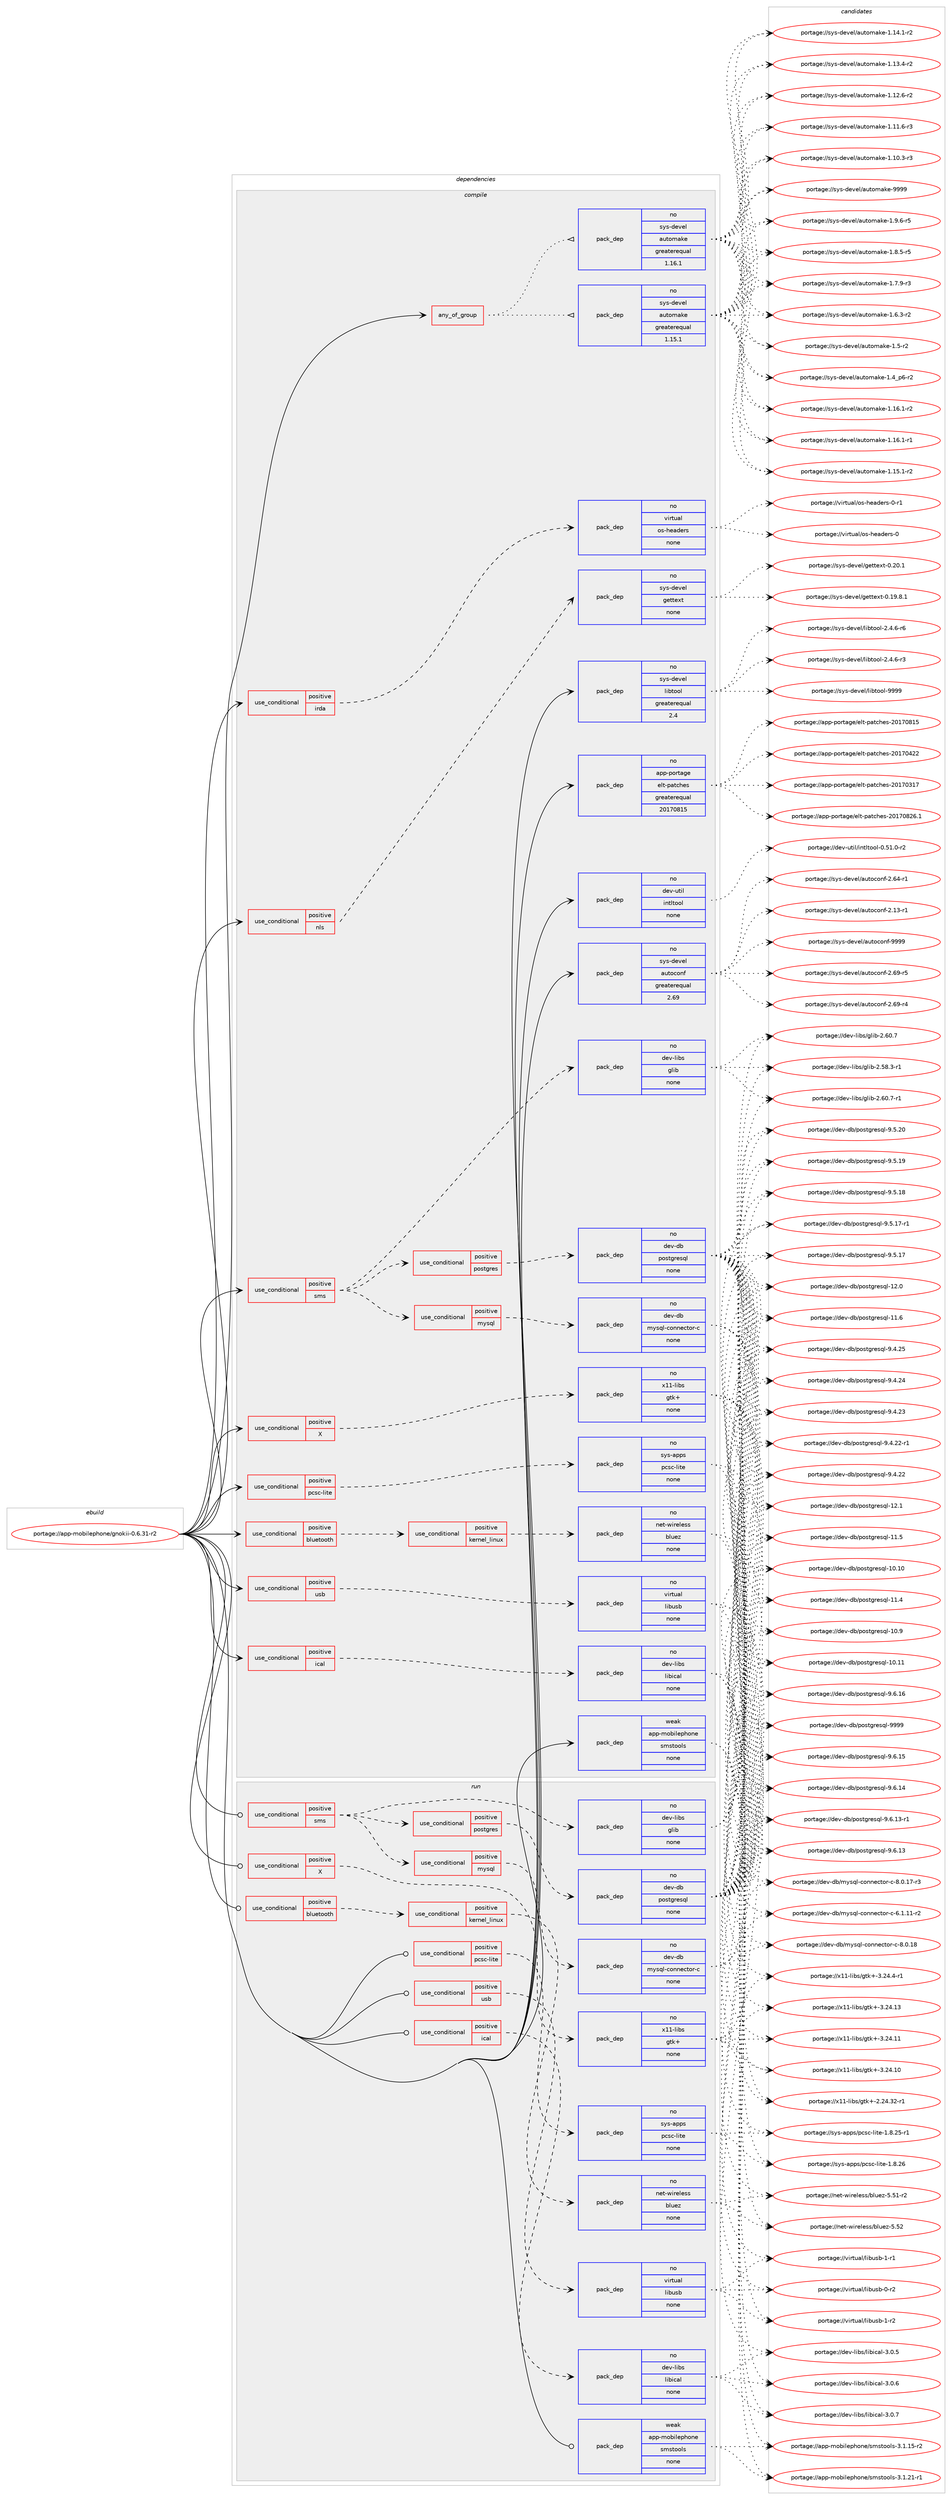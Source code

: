 digraph prolog {

# *************
# Graph options
# *************

newrank=true;
concentrate=true;
compound=true;
graph [rankdir=LR,fontname=Helvetica,fontsize=10,ranksep=1.5];#, ranksep=2.5, nodesep=0.2];
edge  [arrowhead=vee];
node  [fontname=Helvetica,fontsize=10];

# **********
# The ebuild
# **********

subgraph cluster_leftcol {
color=gray;
label=<<i>ebuild</i>>;
id [label="portage://app-mobilephone/gnokii-0.6.31-r2", color=red, width=4, href="../app-mobilephone/gnokii-0.6.31-r2.svg"];
}

# ****************
# The dependencies
# ****************

subgraph cluster_midcol {
color=gray;
label=<<i>dependencies</i>>;
subgraph cluster_compile {
fillcolor="#eeeeee";
style=filled;
label=<<i>compile</i>>;
subgraph any7863 {
dependency608437 [label=<<TABLE BORDER="0" CELLBORDER="1" CELLSPACING="0" CELLPADDING="4"><TR><TD CELLPADDING="10">any_of_group</TD></TR></TABLE>>, shape=none, color=red];subgraph pack457838 {
dependency608438 [label=<<TABLE BORDER="0" CELLBORDER="1" CELLSPACING="0" CELLPADDING="4" WIDTH="220"><TR><TD ROWSPAN="6" CELLPADDING="30">pack_dep</TD></TR><TR><TD WIDTH="110">no</TD></TR><TR><TD>sys-devel</TD></TR><TR><TD>automake</TD></TR><TR><TD>greaterequal</TD></TR><TR><TD>1.16.1</TD></TR></TABLE>>, shape=none, color=blue];
}
dependency608437:e -> dependency608438:w [weight=20,style="dotted",arrowhead="oinv"];
subgraph pack457839 {
dependency608439 [label=<<TABLE BORDER="0" CELLBORDER="1" CELLSPACING="0" CELLPADDING="4" WIDTH="220"><TR><TD ROWSPAN="6" CELLPADDING="30">pack_dep</TD></TR><TR><TD WIDTH="110">no</TD></TR><TR><TD>sys-devel</TD></TR><TR><TD>automake</TD></TR><TR><TD>greaterequal</TD></TR><TR><TD>1.15.1</TD></TR></TABLE>>, shape=none, color=blue];
}
dependency608437:e -> dependency608439:w [weight=20,style="dotted",arrowhead="oinv"];
}
id:e -> dependency608437:w [weight=20,style="solid",arrowhead="vee"];
subgraph cond142460 {
dependency608440 [label=<<TABLE BORDER="0" CELLBORDER="1" CELLSPACING="0" CELLPADDING="4"><TR><TD ROWSPAN="3" CELLPADDING="10">use_conditional</TD></TR><TR><TD>positive</TD></TR><TR><TD>X</TD></TR></TABLE>>, shape=none, color=red];
subgraph pack457840 {
dependency608441 [label=<<TABLE BORDER="0" CELLBORDER="1" CELLSPACING="0" CELLPADDING="4" WIDTH="220"><TR><TD ROWSPAN="6" CELLPADDING="30">pack_dep</TD></TR><TR><TD WIDTH="110">no</TD></TR><TR><TD>x11-libs</TD></TR><TR><TD>gtk+</TD></TR><TR><TD>none</TD></TR><TR><TD></TD></TR></TABLE>>, shape=none, color=blue];
}
dependency608440:e -> dependency608441:w [weight=20,style="dashed",arrowhead="vee"];
}
id:e -> dependency608440:w [weight=20,style="solid",arrowhead="vee"];
subgraph cond142461 {
dependency608442 [label=<<TABLE BORDER="0" CELLBORDER="1" CELLSPACING="0" CELLPADDING="4"><TR><TD ROWSPAN="3" CELLPADDING="10">use_conditional</TD></TR><TR><TD>positive</TD></TR><TR><TD>bluetooth</TD></TR></TABLE>>, shape=none, color=red];
subgraph cond142462 {
dependency608443 [label=<<TABLE BORDER="0" CELLBORDER="1" CELLSPACING="0" CELLPADDING="4"><TR><TD ROWSPAN="3" CELLPADDING="10">use_conditional</TD></TR><TR><TD>positive</TD></TR><TR><TD>kernel_linux</TD></TR></TABLE>>, shape=none, color=red];
subgraph pack457841 {
dependency608444 [label=<<TABLE BORDER="0" CELLBORDER="1" CELLSPACING="0" CELLPADDING="4" WIDTH="220"><TR><TD ROWSPAN="6" CELLPADDING="30">pack_dep</TD></TR><TR><TD WIDTH="110">no</TD></TR><TR><TD>net-wireless</TD></TR><TR><TD>bluez</TD></TR><TR><TD>none</TD></TR><TR><TD></TD></TR></TABLE>>, shape=none, color=blue];
}
dependency608443:e -> dependency608444:w [weight=20,style="dashed",arrowhead="vee"];
}
dependency608442:e -> dependency608443:w [weight=20,style="dashed",arrowhead="vee"];
}
id:e -> dependency608442:w [weight=20,style="solid",arrowhead="vee"];
subgraph cond142463 {
dependency608445 [label=<<TABLE BORDER="0" CELLBORDER="1" CELLSPACING="0" CELLPADDING="4"><TR><TD ROWSPAN="3" CELLPADDING="10">use_conditional</TD></TR><TR><TD>positive</TD></TR><TR><TD>ical</TD></TR></TABLE>>, shape=none, color=red];
subgraph pack457842 {
dependency608446 [label=<<TABLE BORDER="0" CELLBORDER="1" CELLSPACING="0" CELLPADDING="4" WIDTH="220"><TR><TD ROWSPAN="6" CELLPADDING="30">pack_dep</TD></TR><TR><TD WIDTH="110">no</TD></TR><TR><TD>dev-libs</TD></TR><TR><TD>libical</TD></TR><TR><TD>none</TD></TR><TR><TD></TD></TR></TABLE>>, shape=none, color=blue];
}
dependency608445:e -> dependency608446:w [weight=20,style="dashed",arrowhead="vee"];
}
id:e -> dependency608445:w [weight=20,style="solid",arrowhead="vee"];
subgraph cond142464 {
dependency608447 [label=<<TABLE BORDER="0" CELLBORDER="1" CELLSPACING="0" CELLPADDING="4"><TR><TD ROWSPAN="3" CELLPADDING="10">use_conditional</TD></TR><TR><TD>positive</TD></TR><TR><TD>irda</TD></TR></TABLE>>, shape=none, color=red];
subgraph pack457843 {
dependency608448 [label=<<TABLE BORDER="0" CELLBORDER="1" CELLSPACING="0" CELLPADDING="4" WIDTH="220"><TR><TD ROWSPAN="6" CELLPADDING="30">pack_dep</TD></TR><TR><TD WIDTH="110">no</TD></TR><TR><TD>virtual</TD></TR><TR><TD>os-headers</TD></TR><TR><TD>none</TD></TR><TR><TD></TD></TR></TABLE>>, shape=none, color=blue];
}
dependency608447:e -> dependency608448:w [weight=20,style="dashed",arrowhead="vee"];
}
id:e -> dependency608447:w [weight=20,style="solid",arrowhead="vee"];
subgraph cond142465 {
dependency608449 [label=<<TABLE BORDER="0" CELLBORDER="1" CELLSPACING="0" CELLPADDING="4"><TR><TD ROWSPAN="3" CELLPADDING="10">use_conditional</TD></TR><TR><TD>positive</TD></TR><TR><TD>nls</TD></TR></TABLE>>, shape=none, color=red];
subgraph pack457844 {
dependency608450 [label=<<TABLE BORDER="0" CELLBORDER="1" CELLSPACING="0" CELLPADDING="4" WIDTH="220"><TR><TD ROWSPAN="6" CELLPADDING="30">pack_dep</TD></TR><TR><TD WIDTH="110">no</TD></TR><TR><TD>sys-devel</TD></TR><TR><TD>gettext</TD></TR><TR><TD>none</TD></TR><TR><TD></TD></TR></TABLE>>, shape=none, color=blue];
}
dependency608449:e -> dependency608450:w [weight=20,style="dashed",arrowhead="vee"];
}
id:e -> dependency608449:w [weight=20,style="solid",arrowhead="vee"];
subgraph cond142466 {
dependency608451 [label=<<TABLE BORDER="0" CELLBORDER="1" CELLSPACING="0" CELLPADDING="4"><TR><TD ROWSPAN="3" CELLPADDING="10">use_conditional</TD></TR><TR><TD>positive</TD></TR><TR><TD>pcsc-lite</TD></TR></TABLE>>, shape=none, color=red];
subgraph pack457845 {
dependency608452 [label=<<TABLE BORDER="0" CELLBORDER="1" CELLSPACING="0" CELLPADDING="4" WIDTH="220"><TR><TD ROWSPAN="6" CELLPADDING="30">pack_dep</TD></TR><TR><TD WIDTH="110">no</TD></TR><TR><TD>sys-apps</TD></TR><TR><TD>pcsc-lite</TD></TR><TR><TD>none</TD></TR><TR><TD></TD></TR></TABLE>>, shape=none, color=blue];
}
dependency608451:e -> dependency608452:w [weight=20,style="dashed",arrowhead="vee"];
}
id:e -> dependency608451:w [weight=20,style="solid",arrowhead="vee"];
subgraph cond142467 {
dependency608453 [label=<<TABLE BORDER="0" CELLBORDER="1" CELLSPACING="0" CELLPADDING="4"><TR><TD ROWSPAN="3" CELLPADDING="10">use_conditional</TD></TR><TR><TD>positive</TD></TR><TR><TD>sms</TD></TR></TABLE>>, shape=none, color=red];
subgraph pack457846 {
dependency608454 [label=<<TABLE BORDER="0" CELLBORDER="1" CELLSPACING="0" CELLPADDING="4" WIDTH="220"><TR><TD ROWSPAN="6" CELLPADDING="30">pack_dep</TD></TR><TR><TD WIDTH="110">no</TD></TR><TR><TD>dev-libs</TD></TR><TR><TD>glib</TD></TR><TR><TD>none</TD></TR><TR><TD></TD></TR></TABLE>>, shape=none, color=blue];
}
dependency608453:e -> dependency608454:w [weight=20,style="dashed",arrowhead="vee"];
subgraph cond142468 {
dependency608455 [label=<<TABLE BORDER="0" CELLBORDER="1" CELLSPACING="0" CELLPADDING="4"><TR><TD ROWSPAN="3" CELLPADDING="10">use_conditional</TD></TR><TR><TD>positive</TD></TR><TR><TD>postgres</TD></TR></TABLE>>, shape=none, color=red];
subgraph pack457847 {
dependency608456 [label=<<TABLE BORDER="0" CELLBORDER="1" CELLSPACING="0" CELLPADDING="4" WIDTH="220"><TR><TD ROWSPAN="6" CELLPADDING="30">pack_dep</TD></TR><TR><TD WIDTH="110">no</TD></TR><TR><TD>dev-db</TD></TR><TR><TD>postgresql</TD></TR><TR><TD>none</TD></TR><TR><TD></TD></TR></TABLE>>, shape=none, color=blue];
}
dependency608455:e -> dependency608456:w [weight=20,style="dashed",arrowhead="vee"];
}
dependency608453:e -> dependency608455:w [weight=20,style="dashed",arrowhead="vee"];
subgraph cond142469 {
dependency608457 [label=<<TABLE BORDER="0" CELLBORDER="1" CELLSPACING="0" CELLPADDING="4"><TR><TD ROWSPAN="3" CELLPADDING="10">use_conditional</TD></TR><TR><TD>positive</TD></TR><TR><TD>mysql</TD></TR></TABLE>>, shape=none, color=red];
subgraph pack457848 {
dependency608458 [label=<<TABLE BORDER="0" CELLBORDER="1" CELLSPACING="0" CELLPADDING="4" WIDTH="220"><TR><TD ROWSPAN="6" CELLPADDING="30">pack_dep</TD></TR><TR><TD WIDTH="110">no</TD></TR><TR><TD>dev-db</TD></TR><TR><TD>mysql-connector-c</TD></TR><TR><TD>none</TD></TR><TR><TD></TD></TR></TABLE>>, shape=none, color=blue];
}
dependency608457:e -> dependency608458:w [weight=20,style="dashed",arrowhead="vee"];
}
dependency608453:e -> dependency608457:w [weight=20,style="dashed",arrowhead="vee"];
}
id:e -> dependency608453:w [weight=20,style="solid",arrowhead="vee"];
subgraph cond142470 {
dependency608459 [label=<<TABLE BORDER="0" CELLBORDER="1" CELLSPACING="0" CELLPADDING="4"><TR><TD ROWSPAN="3" CELLPADDING="10">use_conditional</TD></TR><TR><TD>positive</TD></TR><TR><TD>usb</TD></TR></TABLE>>, shape=none, color=red];
subgraph pack457849 {
dependency608460 [label=<<TABLE BORDER="0" CELLBORDER="1" CELLSPACING="0" CELLPADDING="4" WIDTH="220"><TR><TD ROWSPAN="6" CELLPADDING="30">pack_dep</TD></TR><TR><TD WIDTH="110">no</TD></TR><TR><TD>virtual</TD></TR><TR><TD>libusb</TD></TR><TR><TD>none</TD></TR><TR><TD></TD></TR></TABLE>>, shape=none, color=blue];
}
dependency608459:e -> dependency608460:w [weight=20,style="dashed",arrowhead="vee"];
}
id:e -> dependency608459:w [weight=20,style="solid",arrowhead="vee"];
subgraph pack457850 {
dependency608461 [label=<<TABLE BORDER="0" CELLBORDER="1" CELLSPACING="0" CELLPADDING="4" WIDTH="220"><TR><TD ROWSPAN="6" CELLPADDING="30">pack_dep</TD></TR><TR><TD WIDTH="110">no</TD></TR><TR><TD>app-portage</TD></TR><TR><TD>elt-patches</TD></TR><TR><TD>greaterequal</TD></TR><TR><TD>20170815</TD></TR></TABLE>>, shape=none, color=blue];
}
id:e -> dependency608461:w [weight=20,style="solid",arrowhead="vee"];
subgraph pack457851 {
dependency608462 [label=<<TABLE BORDER="0" CELLBORDER="1" CELLSPACING="0" CELLPADDING="4" WIDTH="220"><TR><TD ROWSPAN="6" CELLPADDING="30">pack_dep</TD></TR><TR><TD WIDTH="110">no</TD></TR><TR><TD>dev-util</TD></TR><TR><TD>intltool</TD></TR><TR><TD>none</TD></TR><TR><TD></TD></TR></TABLE>>, shape=none, color=blue];
}
id:e -> dependency608462:w [weight=20,style="solid",arrowhead="vee"];
subgraph pack457852 {
dependency608463 [label=<<TABLE BORDER="0" CELLBORDER="1" CELLSPACING="0" CELLPADDING="4" WIDTH="220"><TR><TD ROWSPAN="6" CELLPADDING="30">pack_dep</TD></TR><TR><TD WIDTH="110">no</TD></TR><TR><TD>sys-devel</TD></TR><TR><TD>autoconf</TD></TR><TR><TD>greaterequal</TD></TR><TR><TD>2.69</TD></TR></TABLE>>, shape=none, color=blue];
}
id:e -> dependency608463:w [weight=20,style="solid",arrowhead="vee"];
subgraph pack457853 {
dependency608464 [label=<<TABLE BORDER="0" CELLBORDER="1" CELLSPACING="0" CELLPADDING="4" WIDTH="220"><TR><TD ROWSPAN="6" CELLPADDING="30">pack_dep</TD></TR><TR><TD WIDTH="110">no</TD></TR><TR><TD>sys-devel</TD></TR><TR><TD>libtool</TD></TR><TR><TD>greaterequal</TD></TR><TR><TD>2.4</TD></TR></TABLE>>, shape=none, color=blue];
}
id:e -> dependency608464:w [weight=20,style="solid",arrowhead="vee"];
subgraph pack457854 {
dependency608465 [label=<<TABLE BORDER="0" CELLBORDER="1" CELLSPACING="0" CELLPADDING="4" WIDTH="220"><TR><TD ROWSPAN="6" CELLPADDING="30">pack_dep</TD></TR><TR><TD WIDTH="110">weak</TD></TR><TR><TD>app-mobilephone</TD></TR><TR><TD>smstools</TD></TR><TR><TD>none</TD></TR><TR><TD></TD></TR></TABLE>>, shape=none, color=blue];
}
id:e -> dependency608465:w [weight=20,style="solid",arrowhead="vee"];
}
subgraph cluster_compileandrun {
fillcolor="#eeeeee";
style=filled;
label=<<i>compile and run</i>>;
}
subgraph cluster_run {
fillcolor="#eeeeee";
style=filled;
label=<<i>run</i>>;
subgraph cond142471 {
dependency608466 [label=<<TABLE BORDER="0" CELLBORDER="1" CELLSPACING="0" CELLPADDING="4"><TR><TD ROWSPAN="3" CELLPADDING="10">use_conditional</TD></TR><TR><TD>positive</TD></TR><TR><TD>X</TD></TR></TABLE>>, shape=none, color=red];
subgraph pack457855 {
dependency608467 [label=<<TABLE BORDER="0" CELLBORDER="1" CELLSPACING="0" CELLPADDING="4" WIDTH="220"><TR><TD ROWSPAN="6" CELLPADDING="30">pack_dep</TD></TR><TR><TD WIDTH="110">no</TD></TR><TR><TD>x11-libs</TD></TR><TR><TD>gtk+</TD></TR><TR><TD>none</TD></TR><TR><TD></TD></TR></TABLE>>, shape=none, color=blue];
}
dependency608466:e -> dependency608467:w [weight=20,style="dashed",arrowhead="vee"];
}
id:e -> dependency608466:w [weight=20,style="solid",arrowhead="odot"];
subgraph cond142472 {
dependency608468 [label=<<TABLE BORDER="0" CELLBORDER="1" CELLSPACING="0" CELLPADDING="4"><TR><TD ROWSPAN="3" CELLPADDING="10">use_conditional</TD></TR><TR><TD>positive</TD></TR><TR><TD>bluetooth</TD></TR></TABLE>>, shape=none, color=red];
subgraph cond142473 {
dependency608469 [label=<<TABLE BORDER="0" CELLBORDER="1" CELLSPACING="0" CELLPADDING="4"><TR><TD ROWSPAN="3" CELLPADDING="10">use_conditional</TD></TR><TR><TD>positive</TD></TR><TR><TD>kernel_linux</TD></TR></TABLE>>, shape=none, color=red];
subgraph pack457856 {
dependency608470 [label=<<TABLE BORDER="0" CELLBORDER="1" CELLSPACING="0" CELLPADDING="4" WIDTH="220"><TR><TD ROWSPAN="6" CELLPADDING="30">pack_dep</TD></TR><TR><TD WIDTH="110">no</TD></TR><TR><TD>net-wireless</TD></TR><TR><TD>bluez</TD></TR><TR><TD>none</TD></TR><TR><TD></TD></TR></TABLE>>, shape=none, color=blue];
}
dependency608469:e -> dependency608470:w [weight=20,style="dashed",arrowhead="vee"];
}
dependency608468:e -> dependency608469:w [weight=20,style="dashed",arrowhead="vee"];
}
id:e -> dependency608468:w [weight=20,style="solid",arrowhead="odot"];
subgraph cond142474 {
dependency608471 [label=<<TABLE BORDER="0" CELLBORDER="1" CELLSPACING="0" CELLPADDING="4"><TR><TD ROWSPAN="3" CELLPADDING="10">use_conditional</TD></TR><TR><TD>positive</TD></TR><TR><TD>ical</TD></TR></TABLE>>, shape=none, color=red];
subgraph pack457857 {
dependency608472 [label=<<TABLE BORDER="0" CELLBORDER="1" CELLSPACING="0" CELLPADDING="4" WIDTH="220"><TR><TD ROWSPAN="6" CELLPADDING="30">pack_dep</TD></TR><TR><TD WIDTH="110">no</TD></TR><TR><TD>dev-libs</TD></TR><TR><TD>libical</TD></TR><TR><TD>none</TD></TR><TR><TD></TD></TR></TABLE>>, shape=none, color=blue];
}
dependency608471:e -> dependency608472:w [weight=20,style="dashed",arrowhead="vee"];
}
id:e -> dependency608471:w [weight=20,style="solid",arrowhead="odot"];
subgraph cond142475 {
dependency608473 [label=<<TABLE BORDER="0" CELLBORDER="1" CELLSPACING="0" CELLPADDING="4"><TR><TD ROWSPAN="3" CELLPADDING="10">use_conditional</TD></TR><TR><TD>positive</TD></TR><TR><TD>pcsc-lite</TD></TR></TABLE>>, shape=none, color=red];
subgraph pack457858 {
dependency608474 [label=<<TABLE BORDER="0" CELLBORDER="1" CELLSPACING="0" CELLPADDING="4" WIDTH="220"><TR><TD ROWSPAN="6" CELLPADDING="30">pack_dep</TD></TR><TR><TD WIDTH="110">no</TD></TR><TR><TD>sys-apps</TD></TR><TR><TD>pcsc-lite</TD></TR><TR><TD>none</TD></TR><TR><TD></TD></TR></TABLE>>, shape=none, color=blue];
}
dependency608473:e -> dependency608474:w [weight=20,style="dashed",arrowhead="vee"];
}
id:e -> dependency608473:w [weight=20,style="solid",arrowhead="odot"];
subgraph cond142476 {
dependency608475 [label=<<TABLE BORDER="0" CELLBORDER="1" CELLSPACING="0" CELLPADDING="4"><TR><TD ROWSPAN="3" CELLPADDING="10">use_conditional</TD></TR><TR><TD>positive</TD></TR><TR><TD>sms</TD></TR></TABLE>>, shape=none, color=red];
subgraph pack457859 {
dependency608476 [label=<<TABLE BORDER="0" CELLBORDER="1" CELLSPACING="0" CELLPADDING="4" WIDTH="220"><TR><TD ROWSPAN="6" CELLPADDING="30">pack_dep</TD></TR><TR><TD WIDTH="110">no</TD></TR><TR><TD>dev-libs</TD></TR><TR><TD>glib</TD></TR><TR><TD>none</TD></TR><TR><TD></TD></TR></TABLE>>, shape=none, color=blue];
}
dependency608475:e -> dependency608476:w [weight=20,style="dashed",arrowhead="vee"];
subgraph cond142477 {
dependency608477 [label=<<TABLE BORDER="0" CELLBORDER="1" CELLSPACING="0" CELLPADDING="4"><TR><TD ROWSPAN="3" CELLPADDING="10">use_conditional</TD></TR><TR><TD>positive</TD></TR><TR><TD>postgres</TD></TR></TABLE>>, shape=none, color=red];
subgraph pack457860 {
dependency608478 [label=<<TABLE BORDER="0" CELLBORDER="1" CELLSPACING="0" CELLPADDING="4" WIDTH="220"><TR><TD ROWSPAN="6" CELLPADDING="30">pack_dep</TD></TR><TR><TD WIDTH="110">no</TD></TR><TR><TD>dev-db</TD></TR><TR><TD>postgresql</TD></TR><TR><TD>none</TD></TR><TR><TD></TD></TR></TABLE>>, shape=none, color=blue];
}
dependency608477:e -> dependency608478:w [weight=20,style="dashed",arrowhead="vee"];
}
dependency608475:e -> dependency608477:w [weight=20,style="dashed",arrowhead="vee"];
subgraph cond142478 {
dependency608479 [label=<<TABLE BORDER="0" CELLBORDER="1" CELLSPACING="0" CELLPADDING="4"><TR><TD ROWSPAN="3" CELLPADDING="10">use_conditional</TD></TR><TR><TD>positive</TD></TR><TR><TD>mysql</TD></TR></TABLE>>, shape=none, color=red];
subgraph pack457861 {
dependency608480 [label=<<TABLE BORDER="0" CELLBORDER="1" CELLSPACING="0" CELLPADDING="4" WIDTH="220"><TR><TD ROWSPAN="6" CELLPADDING="30">pack_dep</TD></TR><TR><TD WIDTH="110">no</TD></TR><TR><TD>dev-db</TD></TR><TR><TD>mysql-connector-c</TD></TR><TR><TD>none</TD></TR><TR><TD></TD></TR></TABLE>>, shape=none, color=blue];
}
dependency608479:e -> dependency608480:w [weight=20,style="dashed",arrowhead="vee"];
}
dependency608475:e -> dependency608479:w [weight=20,style="dashed",arrowhead="vee"];
}
id:e -> dependency608475:w [weight=20,style="solid",arrowhead="odot"];
subgraph cond142479 {
dependency608481 [label=<<TABLE BORDER="0" CELLBORDER="1" CELLSPACING="0" CELLPADDING="4"><TR><TD ROWSPAN="3" CELLPADDING="10">use_conditional</TD></TR><TR><TD>positive</TD></TR><TR><TD>usb</TD></TR></TABLE>>, shape=none, color=red];
subgraph pack457862 {
dependency608482 [label=<<TABLE BORDER="0" CELLBORDER="1" CELLSPACING="0" CELLPADDING="4" WIDTH="220"><TR><TD ROWSPAN="6" CELLPADDING="30">pack_dep</TD></TR><TR><TD WIDTH="110">no</TD></TR><TR><TD>virtual</TD></TR><TR><TD>libusb</TD></TR><TR><TD>none</TD></TR><TR><TD></TD></TR></TABLE>>, shape=none, color=blue];
}
dependency608481:e -> dependency608482:w [weight=20,style="dashed",arrowhead="vee"];
}
id:e -> dependency608481:w [weight=20,style="solid",arrowhead="odot"];
subgraph pack457863 {
dependency608483 [label=<<TABLE BORDER="0" CELLBORDER="1" CELLSPACING="0" CELLPADDING="4" WIDTH="220"><TR><TD ROWSPAN="6" CELLPADDING="30">pack_dep</TD></TR><TR><TD WIDTH="110">weak</TD></TR><TR><TD>app-mobilephone</TD></TR><TR><TD>smstools</TD></TR><TR><TD>none</TD></TR><TR><TD></TD></TR></TABLE>>, shape=none, color=blue];
}
id:e -> dependency608483:w [weight=20,style="solid",arrowhead="odot"];
}
}

# **************
# The candidates
# **************

subgraph cluster_choices {
rank=same;
color=gray;
label=<<i>candidates</i>>;

subgraph choice457838 {
color=black;
nodesep=1;
choice115121115451001011181011084797117116111109971071014557575757 [label="portage://sys-devel/automake-9999", color=red, width=4,href="../sys-devel/automake-9999.svg"];
choice115121115451001011181011084797117116111109971071014549465746544511453 [label="portage://sys-devel/automake-1.9.6-r5", color=red, width=4,href="../sys-devel/automake-1.9.6-r5.svg"];
choice115121115451001011181011084797117116111109971071014549465646534511453 [label="portage://sys-devel/automake-1.8.5-r5", color=red, width=4,href="../sys-devel/automake-1.8.5-r5.svg"];
choice115121115451001011181011084797117116111109971071014549465546574511451 [label="portage://sys-devel/automake-1.7.9-r3", color=red, width=4,href="../sys-devel/automake-1.7.9-r3.svg"];
choice115121115451001011181011084797117116111109971071014549465446514511450 [label="portage://sys-devel/automake-1.6.3-r2", color=red, width=4,href="../sys-devel/automake-1.6.3-r2.svg"];
choice11512111545100101118101108479711711611110997107101454946534511450 [label="portage://sys-devel/automake-1.5-r2", color=red, width=4,href="../sys-devel/automake-1.5-r2.svg"];
choice115121115451001011181011084797117116111109971071014549465295112544511450 [label="portage://sys-devel/automake-1.4_p6-r2", color=red, width=4,href="../sys-devel/automake-1.4_p6-r2.svg"];
choice11512111545100101118101108479711711611110997107101454946495446494511450 [label="portage://sys-devel/automake-1.16.1-r2", color=red, width=4,href="../sys-devel/automake-1.16.1-r2.svg"];
choice11512111545100101118101108479711711611110997107101454946495446494511449 [label="portage://sys-devel/automake-1.16.1-r1", color=red, width=4,href="../sys-devel/automake-1.16.1-r1.svg"];
choice11512111545100101118101108479711711611110997107101454946495346494511450 [label="portage://sys-devel/automake-1.15.1-r2", color=red, width=4,href="../sys-devel/automake-1.15.1-r2.svg"];
choice11512111545100101118101108479711711611110997107101454946495246494511450 [label="portage://sys-devel/automake-1.14.1-r2", color=red, width=4,href="../sys-devel/automake-1.14.1-r2.svg"];
choice11512111545100101118101108479711711611110997107101454946495146524511450 [label="portage://sys-devel/automake-1.13.4-r2", color=red, width=4,href="../sys-devel/automake-1.13.4-r2.svg"];
choice11512111545100101118101108479711711611110997107101454946495046544511450 [label="portage://sys-devel/automake-1.12.6-r2", color=red, width=4,href="../sys-devel/automake-1.12.6-r2.svg"];
choice11512111545100101118101108479711711611110997107101454946494946544511451 [label="portage://sys-devel/automake-1.11.6-r3", color=red, width=4,href="../sys-devel/automake-1.11.6-r3.svg"];
choice11512111545100101118101108479711711611110997107101454946494846514511451 [label="portage://sys-devel/automake-1.10.3-r3", color=red, width=4,href="../sys-devel/automake-1.10.3-r3.svg"];
dependency608438:e -> choice115121115451001011181011084797117116111109971071014557575757:w [style=dotted,weight="100"];
dependency608438:e -> choice115121115451001011181011084797117116111109971071014549465746544511453:w [style=dotted,weight="100"];
dependency608438:e -> choice115121115451001011181011084797117116111109971071014549465646534511453:w [style=dotted,weight="100"];
dependency608438:e -> choice115121115451001011181011084797117116111109971071014549465546574511451:w [style=dotted,weight="100"];
dependency608438:e -> choice115121115451001011181011084797117116111109971071014549465446514511450:w [style=dotted,weight="100"];
dependency608438:e -> choice11512111545100101118101108479711711611110997107101454946534511450:w [style=dotted,weight="100"];
dependency608438:e -> choice115121115451001011181011084797117116111109971071014549465295112544511450:w [style=dotted,weight="100"];
dependency608438:e -> choice11512111545100101118101108479711711611110997107101454946495446494511450:w [style=dotted,weight="100"];
dependency608438:e -> choice11512111545100101118101108479711711611110997107101454946495446494511449:w [style=dotted,weight="100"];
dependency608438:e -> choice11512111545100101118101108479711711611110997107101454946495346494511450:w [style=dotted,weight="100"];
dependency608438:e -> choice11512111545100101118101108479711711611110997107101454946495246494511450:w [style=dotted,weight="100"];
dependency608438:e -> choice11512111545100101118101108479711711611110997107101454946495146524511450:w [style=dotted,weight="100"];
dependency608438:e -> choice11512111545100101118101108479711711611110997107101454946495046544511450:w [style=dotted,weight="100"];
dependency608438:e -> choice11512111545100101118101108479711711611110997107101454946494946544511451:w [style=dotted,weight="100"];
dependency608438:e -> choice11512111545100101118101108479711711611110997107101454946494846514511451:w [style=dotted,weight="100"];
}
subgraph choice457839 {
color=black;
nodesep=1;
choice115121115451001011181011084797117116111109971071014557575757 [label="portage://sys-devel/automake-9999", color=red, width=4,href="../sys-devel/automake-9999.svg"];
choice115121115451001011181011084797117116111109971071014549465746544511453 [label="portage://sys-devel/automake-1.9.6-r5", color=red, width=4,href="../sys-devel/automake-1.9.6-r5.svg"];
choice115121115451001011181011084797117116111109971071014549465646534511453 [label="portage://sys-devel/automake-1.8.5-r5", color=red, width=4,href="../sys-devel/automake-1.8.5-r5.svg"];
choice115121115451001011181011084797117116111109971071014549465546574511451 [label="portage://sys-devel/automake-1.7.9-r3", color=red, width=4,href="../sys-devel/automake-1.7.9-r3.svg"];
choice115121115451001011181011084797117116111109971071014549465446514511450 [label="portage://sys-devel/automake-1.6.3-r2", color=red, width=4,href="../sys-devel/automake-1.6.3-r2.svg"];
choice11512111545100101118101108479711711611110997107101454946534511450 [label="portage://sys-devel/automake-1.5-r2", color=red, width=4,href="../sys-devel/automake-1.5-r2.svg"];
choice115121115451001011181011084797117116111109971071014549465295112544511450 [label="portage://sys-devel/automake-1.4_p6-r2", color=red, width=4,href="../sys-devel/automake-1.4_p6-r2.svg"];
choice11512111545100101118101108479711711611110997107101454946495446494511450 [label="portage://sys-devel/automake-1.16.1-r2", color=red, width=4,href="../sys-devel/automake-1.16.1-r2.svg"];
choice11512111545100101118101108479711711611110997107101454946495446494511449 [label="portage://sys-devel/automake-1.16.1-r1", color=red, width=4,href="../sys-devel/automake-1.16.1-r1.svg"];
choice11512111545100101118101108479711711611110997107101454946495346494511450 [label="portage://sys-devel/automake-1.15.1-r2", color=red, width=4,href="../sys-devel/automake-1.15.1-r2.svg"];
choice11512111545100101118101108479711711611110997107101454946495246494511450 [label="portage://sys-devel/automake-1.14.1-r2", color=red, width=4,href="../sys-devel/automake-1.14.1-r2.svg"];
choice11512111545100101118101108479711711611110997107101454946495146524511450 [label="portage://sys-devel/automake-1.13.4-r2", color=red, width=4,href="../sys-devel/automake-1.13.4-r2.svg"];
choice11512111545100101118101108479711711611110997107101454946495046544511450 [label="portage://sys-devel/automake-1.12.6-r2", color=red, width=4,href="../sys-devel/automake-1.12.6-r2.svg"];
choice11512111545100101118101108479711711611110997107101454946494946544511451 [label="portage://sys-devel/automake-1.11.6-r3", color=red, width=4,href="../sys-devel/automake-1.11.6-r3.svg"];
choice11512111545100101118101108479711711611110997107101454946494846514511451 [label="portage://sys-devel/automake-1.10.3-r3", color=red, width=4,href="../sys-devel/automake-1.10.3-r3.svg"];
dependency608439:e -> choice115121115451001011181011084797117116111109971071014557575757:w [style=dotted,weight="100"];
dependency608439:e -> choice115121115451001011181011084797117116111109971071014549465746544511453:w [style=dotted,weight="100"];
dependency608439:e -> choice115121115451001011181011084797117116111109971071014549465646534511453:w [style=dotted,weight="100"];
dependency608439:e -> choice115121115451001011181011084797117116111109971071014549465546574511451:w [style=dotted,weight="100"];
dependency608439:e -> choice115121115451001011181011084797117116111109971071014549465446514511450:w [style=dotted,weight="100"];
dependency608439:e -> choice11512111545100101118101108479711711611110997107101454946534511450:w [style=dotted,weight="100"];
dependency608439:e -> choice115121115451001011181011084797117116111109971071014549465295112544511450:w [style=dotted,weight="100"];
dependency608439:e -> choice11512111545100101118101108479711711611110997107101454946495446494511450:w [style=dotted,weight="100"];
dependency608439:e -> choice11512111545100101118101108479711711611110997107101454946495446494511449:w [style=dotted,weight="100"];
dependency608439:e -> choice11512111545100101118101108479711711611110997107101454946495346494511450:w [style=dotted,weight="100"];
dependency608439:e -> choice11512111545100101118101108479711711611110997107101454946495246494511450:w [style=dotted,weight="100"];
dependency608439:e -> choice11512111545100101118101108479711711611110997107101454946495146524511450:w [style=dotted,weight="100"];
dependency608439:e -> choice11512111545100101118101108479711711611110997107101454946495046544511450:w [style=dotted,weight="100"];
dependency608439:e -> choice11512111545100101118101108479711711611110997107101454946494946544511451:w [style=dotted,weight="100"];
dependency608439:e -> choice11512111545100101118101108479711711611110997107101454946494846514511451:w [style=dotted,weight="100"];
}
subgraph choice457840 {
color=black;
nodesep=1;
choice120494945108105981154710311610743455146505246524511449 [label="portage://x11-libs/gtk+-3.24.4-r1", color=red, width=4,href="../x11-libs/gtk+-3.24.4-r1.svg"];
choice1204949451081059811547103116107434551465052464951 [label="portage://x11-libs/gtk+-3.24.13", color=red, width=4,href="../x11-libs/gtk+-3.24.13.svg"];
choice1204949451081059811547103116107434551465052464949 [label="portage://x11-libs/gtk+-3.24.11", color=red, width=4,href="../x11-libs/gtk+-3.24.11.svg"];
choice1204949451081059811547103116107434551465052464948 [label="portage://x11-libs/gtk+-3.24.10", color=red, width=4,href="../x11-libs/gtk+-3.24.10.svg"];
choice12049494510810598115471031161074345504650524651504511449 [label="portage://x11-libs/gtk+-2.24.32-r1", color=red, width=4,href="../x11-libs/gtk+-2.24.32-r1.svg"];
dependency608441:e -> choice120494945108105981154710311610743455146505246524511449:w [style=dotted,weight="100"];
dependency608441:e -> choice1204949451081059811547103116107434551465052464951:w [style=dotted,weight="100"];
dependency608441:e -> choice1204949451081059811547103116107434551465052464949:w [style=dotted,weight="100"];
dependency608441:e -> choice1204949451081059811547103116107434551465052464948:w [style=dotted,weight="100"];
dependency608441:e -> choice12049494510810598115471031161074345504650524651504511449:w [style=dotted,weight="100"];
}
subgraph choice457841 {
color=black;
nodesep=1;
choice1101011164511910511410110810111511547981081171011224553465350 [label="portage://net-wireless/bluez-5.52", color=red, width=4,href="../net-wireless/bluez-5.52.svg"];
choice11010111645119105114101108101115115479810811710112245534653494511450 [label="portage://net-wireless/bluez-5.51-r2", color=red, width=4,href="../net-wireless/bluez-5.51-r2.svg"];
dependency608444:e -> choice1101011164511910511410110810111511547981081171011224553465350:w [style=dotted,weight="100"];
dependency608444:e -> choice11010111645119105114101108101115115479810811710112245534653494511450:w [style=dotted,weight="100"];
}
subgraph choice457842 {
color=black;
nodesep=1;
choice100101118451081059811547108105981059997108455146484655 [label="portage://dev-libs/libical-3.0.7", color=red, width=4,href="../dev-libs/libical-3.0.7.svg"];
choice100101118451081059811547108105981059997108455146484654 [label="portage://dev-libs/libical-3.0.6", color=red, width=4,href="../dev-libs/libical-3.0.6.svg"];
choice100101118451081059811547108105981059997108455146484653 [label="portage://dev-libs/libical-3.0.5", color=red, width=4,href="../dev-libs/libical-3.0.5.svg"];
dependency608446:e -> choice100101118451081059811547108105981059997108455146484655:w [style=dotted,weight="100"];
dependency608446:e -> choice100101118451081059811547108105981059997108455146484654:w [style=dotted,weight="100"];
dependency608446:e -> choice100101118451081059811547108105981059997108455146484653:w [style=dotted,weight="100"];
}
subgraph choice457843 {
color=black;
nodesep=1;
choice1181051141161179710847111115451041019710010111411545484511449 [label="portage://virtual/os-headers-0-r1", color=red, width=4,href="../virtual/os-headers-0-r1.svg"];
choice118105114116117971084711111545104101971001011141154548 [label="portage://virtual/os-headers-0", color=red, width=4,href="../virtual/os-headers-0.svg"];
dependency608448:e -> choice1181051141161179710847111115451041019710010111411545484511449:w [style=dotted,weight="100"];
dependency608448:e -> choice118105114116117971084711111545104101971001011141154548:w [style=dotted,weight="100"];
}
subgraph choice457844 {
color=black;
nodesep=1;
choice115121115451001011181011084710310111611610112011645484650484649 [label="portage://sys-devel/gettext-0.20.1", color=red, width=4,href="../sys-devel/gettext-0.20.1.svg"];
choice1151211154510010111810110847103101116116101120116454846495746564649 [label="portage://sys-devel/gettext-0.19.8.1", color=red, width=4,href="../sys-devel/gettext-0.19.8.1.svg"];
dependency608450:e -> choice115121115451001011181011084710310111611610112011645484650484649:w [style=dotted,weight="100"];
dependency608450:e -> choice1151211154510010111810110847103101116116101120116454846495746564649:w [style=dotted,weight="100"];
}
subgraph choice457845 {
color=black;
nodesep=1;
choice11512111545971121121154711299115994510810511610145494656465054 [label="portage://sys-apps/pcsc-lite-1.8.26", color=red, width=4,href="../sys-apps/pcsc-lite-1.8.26.svg"];
choice115121115459711211211547112991159945108105116101454946564650534511449 [label="portage://sys-apps/pcsc-lite-1.8.25-r1", color=red, width=4,href="../sys-apps/pcsc-lite-1.8.25-r1.svg"];
dependency608452:e -> choice11512111545971121121154711299115994510810511610145494656465054:w [style=dotted,weight="100"];
dependency608452:e -> choice115121115459711211211547112991159945108105116101454946564650534511449:w [style=dotted,weight="100"];
}
subgraph choice457846 {
color=black;
nodesep=1;
choice10010111845108105981154710310810598455046544846554511449 [label="portage://dev-libs/glib-2.60.7-r1", color=red, width=4,href="../dev-libs/glib-2.60.7-r1.svg"];
choice1001011184510810598115471031081059845504654484655 [label="portage://dev-libs/glib-2.60.7", color=red, width=4,href="../dev-libs/glib-2.60.7.svg"];
choice10010111845108105981154710310810598455046535646514511449 [label="portage://dev-libs/glib-2.58.3-r1", color=red, width=4,href="../dev-libs/glib-2.58.3-r1.svg"];
dependency608454:e -> choice10010111845108105981154710310810598455046544846554511449:w [style=dotted,weight="100"];
dependency608454:e -> choice1001011184510810598115471031081059845504654484655:w [style=dotted,weight="100"];
dependency608454:e -> choice10010111845108105981154710310810598455046535646514511449:w [style=dotted,weight="100"];
}
subgraph choice457847 {
color=black;
nodesep=1;
choice1001011184510098471121111151161031141011151131084557575757 [label="portage://dev-db/postgresql-9999", color=red, width=4,href="../dev-db/postgresql-9999.svg"];
choice10010111845100984711211111511610311410111511310845574654464954 [label="portage://dev-db/postgresql-9.6.16", color=red, width=4,href="../dev-db/postgresql-9.6.16.svg"];
choice10010111845100984711211111511610311410111511310845574654464953 [label="portage://dev-db/postgresql-9.6.15", color=red, width=4,href="../dev-db/postgresql-9.6.15.svg"];
choice10010111845100984711211111511610311410111511310845574654464952 [label="portage://dev-db/postgresql-9.6.14", color=red, width=4,href="../dev-db/postgresql-9.6.14.svg"];
choice100101118451009847112111115116103114101115113108455746544649514511449 [label="portage://dev-db/postgresql-9.6.13-r1", color=red, width=4,href="../dev-db/postgresql-9.6.13-r1.svg"];
choice10010111845100984711211111511610311410111511310845574654464951 [label="portage://dev-db/postgresql-9.6.13", color=red, width=4,href="../dev-db/postgresql-9.6.13.svg"];
choice10010111845100984711211111511610311410111511310845574653465048 [label="portage://dev-db/postgresql-9.5.20", color=red, width=4,href="../dev-db/postgresql-9.5.20.svg"];
choice10010111845100984711211111511610311410111511310845574653464957 [label="portage://dev-db/postgresql-9.5.19", color=red, width=4,href="../dev-db/postgresql-9.5.19.svg"];
choice10010111845100984711211111511610311410111511310845574653464956 [label="portage://dev-db/postgresql-9.5.18", color=red, width=4,href="../dev-db/postgresql-9.5.18.svg"];
choice100101118451009847112111115116103114101115113108455746534649554511449 [label="portage://dev-db/postgresql-9.5.17-r1", color=red, width=4,href="../dev-db/postgresql-9.5.17-r1.svg"];
choice10010111845100984711211111511610311410111511310845574653464955 [label="portage://dev-db/postgresql-9.5.17", color=red, width=4,href="../dev-db/postgresql-9.5.17.svg"];
choice10010111845100984711211111511610311410111511310845574652465053 [label="portage://dev-db/postgresql-9.4.25", color=red, width=4,href="../dev-db/postgresql-9.4.25.svg"];
choice10010111845100984711211111511610311410111511310845574652465052 [label="portage://dev-db/postgresql-9.4.24", color=red, width=4,href="../dev-db/postgresql-9.4.24.svg"];
choice10010111845100984711211111511610311410111511310845574652465051 [label="portage://dev-db/postgresql-9.4.23", color=red, width=4,href="../dev-db/postgresql-9.4.23.svg"];
choice100101118451009847112111115116103114101115113108455746524650504511449 [label="portage://dev-db/postgresql-9.4.22-r1", color=red, width=4,href="../dev-db/postgresql-9.4.22-r1.svg"];
choice10010111845100984711211111511610311410111511310845574652465050 [label="portage://dev-db/postgresql-9.4.22", color=red, width=4,href="../dev-db/postgresql-9.4.22.svg"];
choice1001011184510098471121111151161031141011151131084549504649 [label="portage://dev-db/postgresql-12.1", color=red, width=4,href="../dev-db/postgresql-12.1.svg"];
choice1001011184510098471121111151161031141011151131084549504648 [label="portage://dev-db/postgresql-12.0", color=red, width=4,href="../dev-db/postgresql-12.0.svg"];
choice1001011184510098471121111151161031141011151131084549494654 [label="portage://dev-db/postgresql-11.6", color=red, width=4,href="../dev-db/postgresql-11.6.svg"];
choice1001011184510098471121111151161031141011151131084549494653 [label="portage://dev-db/postgresql-11.5", color=red, width=4,href="../dev-db/postgresql-11.5.svg"];
choice1001011184510098471121111151161031141011151131084549494652 [label="portage://dev-db/postgresql-11.4", color=red, width=4,href="../dev-db/postgresql-11.4.svg"];
choice1001011184510098471121111151161031141011151131084549484657 [label="portage://dev-db/postgresql-10.9", color=red, width=4,href="../dev-db/postgresql-10.9.svg"];
choice100101118451009847112111115116103114101115113108454948464949 [label="portage://dev-db/postgresql-10.11", color=red, width=4,href="../dev-db/postgresql-10.11.svg"];
choice100101118451009847112111115116103114101115113108454948464948 [label="portage://dev-db/postgresql-10.10", color=red, width=4,href="../dev-db/postgresql-10.10.svg"];
dependency608456:e -> choice1001011184510098471121111151161031141011151131084557575757:w [style=dotted,weight="100"];
dependency608456:e -> choice10010111845100984711211111511610311410111511310845574654464954:w [style=dotted,weight="100"];
dependency608456:e -> choice10010111845100984711211111511610311410111511310845574654464953:w [style=dotted,weight="100"];
dependency608456:e -> choice10010111845100984711211111511610311410111511310845574654464952:w [style=dotted,weight="100"];
dependency608456:e -> choice100101118451009847112111115116103114101115113108455746544649514511449:w [style=dotted,weight="100"];
dependency608456:e -> choice10010111845100984711211111511610311410111511310845574654464951:w [style=dotted,weight="100"];
dependency608456:e -> choice10010111845100984711211111511610311410111511310845574653465048:w [style=dotted,weight="100"];
dependency608456:e -> choice10010111845100984711211111511610311410111511310845574653464957:w [style=dotted,weight="100"];
dependency608456:e -> choice10010111845100984711211111511610311410111511310845574653464956:w [style=dotted,weight="100"];
dependency608456:e -> choice100101118451009847112111115116103114101115113108455746534649554511449:w [style=dotted,weight="100"];
dependency608456:e -> choice10010111845100984711211111511610311410111511310845574653464955:w [style=dotted,weight="100"];
dependency608456:e -> choice10010111845100984711211111511610311410111511310845574652465053:w [style=dotted,weight="100"];
dependency608456:e -> choice10010111845100984711211111511610311410111511310845574652465052:w [style=dotted,weight="100"];
dependency608456:e -> choice10010111845100984711211111511610311410111511310845574652465051:w [style=dotted,weight="100"];
dependency608456:e -> choice100101118451009847112111115116103114101115113108455746524650504511449:w [style=dotted,weight="100"];
dependency608456:e -> choice10010111845100984711211111511610311410111511310845574652465050:w [style=dotted,weight="100"];
dependency608456:e -> choice1001011184510098471121111151161031141011151131084549504649:w [style=dotted,weight="100"];
dependency608456:e -> choice1001011184510098471121111151161031141011151131084549504648:w [style=dotted,weight="100"];
dependency608456:e -> choice1001011184510098471121111151161031141011151131084549494654:w [style=dotted,weight="100"];
dependency608456:e -> choice1001011184510098471121111151161031141011151131084549494653:w [style=dotted,weight="100"];
dependency608456:e -> choice1001011184510098471121111151161031141011151131084549494652:w [style=dotted,weight="100"];
dependency608456:e -> choice1001011184510098471121111151161031141011151131084549484657:w [style=dotted,weight="100"];
dependency608456:e -> choice100101118451009847112111115116103114101115113108454948464949:w [style=dotted,weight="100"];
dependency608456:e -> choice100101118451009847112111115116103114101115113108454948464948:w [style=dotted,weight="100"];
}
subgraph choice457848 {
color=black;
nodesep=1;
choice100101118451009847109121115113108459911111011010199116111114459945564648464956 [label="portage://dev-db/mysql-connector-c-8.0.18", color=red, width=4,href="../dev-db/mysql-connector-c-8.0.18.svg"];
choice1001011184510098471091211151131084599111110110101991161111144599455646484649554511451 [label="portage://dev-db/mysql-connector-c-8.0.17-r3", color=red, width=4,href="../dev-db/mysql-connector-c-8.0.17-r3.svg"];
choice1001011184510098471091211151131084599111110110101991161111144599455446494649494511450 [label="portage://dev-db/mysql-connector-c-6.1.11-r2", color=red, width=4,href="../dev-db/mysql-connector-c-6.1.11-r2.svg"];
dependency608458:e -> choice100101118451009847109121115113108459911111011010199116111114459945564648464956:w [style=dotted,weight="100"];
dependency608458:e -> choice1001011184510098471091211151131084599111110110101991161111144599455646484649554511451:w [style=dotted,weight="100"];
dependency608458:e -> choice1001011184510098471091211151131084599111110110101991161111144599455446494649494511450:w [style=dotted,weight="100"];
}
subgraph choice457849 {
color=black;
nodesep=1;
choice1181051141161179710847108105981171159845494511450 [label="portage://virtual/libusb-1-r2", color=red, width=4,href="../virtual/libusb-1-r2.svg"];
choice1181051141161179710847108105981171159845494511449 [label="portage://virtual/libusb-1-r1", color=red, width=4,href="../virtual/libusb-1-r1.svg"];
choice1181051141161179710847108105981171159845484511450 [label="portage://virtual/libusb-0-r2", color=red, width=4,href="../virtual/libusb-0-r2.svg"];
dependency608460:e -> choice1181051141161179710847108105981171159845494511450:w [style=dotted,weight="100"];
dependency608460:e -> choice1181051141161179710847108105981171159845494511449:w [style=dotted,weight="100"];
dependency608460:e -> choice1181051141161179710847108105981171159845484511450:w [style=dotted,weight="100"];
}
subgraph choice457850 {
color=black;
nodesep=1;
choice971121124511211111411697103101471011081164511297116991041011154550484955485650544649 [label="portage://app-portage/elt-patches-20170826.1", color=red, width=4,href="../app-portage/elt-patches-20170826.1.svg"];
choice97112112451121111141169710310147101108116451129711699104101115455048495548564953 [label="portage://app-portage/elt-patches-20170815", color=red, width=4,href="../app-portage/elt-patches-20170815.svg"];
choice97112112451121111141169710310147101108116451129711699104101115455048495548525050 [label="portage://app-portage/elt-patches-20170422", color=red, width=4,href="../app-portage/elt-patches-20170422.svg"];
choice97112112451121111141169710310147101108116451129711699104101115455048495548514955 [label="portage://app-portage/elt-patches-20170317", color=red, width=4,href="../app-portage/elt-patches-20170317.svg"];
dependency608461:e -> choice971121124511211111411697103101471011081164511297116991041011154550484955485650544649:w [style=dotted,weight="100"];
dependency608461:e -> choice97112112451121111141169710310147101108116451129711699104101115455048495548564953:w [style=dotted,weight="100"];
dependency608461:e -> choice97112112451121111141169710310147101108116451129711699104101115455048495548525050:w [style=dotted,weight="100"];
dependency608461:e -> choice97112112451121111141169710310147101108116451129711699104101115455048495548514955:w [style=dotted,weight="100"];
}
subgraph choice457851 {
color=black;
nodesep=1;
choice1001011184511711610510847105110116108116111111108454846534946484511450 [label="portage://dev-util/intltool-0.51.0-r2", color=red, width=4,href="../dev-util/intltool-0.51.0-r2.svg"];
dependency608462:e -> choice1001011184511711610510847105110116108116111111108454846534946484511450:w [style=dotted,weight="100"];
}
subgraph choice457852 {
color=black;
nodesep=1;
choice115121115451001011181011084797117116111991111101024557575757 [label="portage://sys-devel/autoconf-9999", color=red, width=4,href="../sys-devel/autoconf-9999.svg"];
choice1151211154510010111810110847971171161119911111010245504654574511453 [label="portage://sys-devel/autoconf-2.69-r5", color=red, width=4,href="../sys-devel/autoconf-2.69-r5.svg"];
choice1151211154510010111810110847971171161119911111010245504654574511452 [label="portage://sys-devel/autoconf-2.69-r4", color=red, width=4,href="../sys-devel/autoconf-2.69-r4.svg"];
choice1151211154510010111810110847971171161119911111010245504654524511449 [label="portage://sys-devel/autoconf-2.64-r1", color=red, width=4,href="../sys-devel/autoconf-2.64-r1.svg"];
choice1151211154510010111810110847971171161119911111010245504649514511449 [label="portage://sys-devel/autoconf-2.13-r1", color=red, width=4,href="../sys-devel/autoconf-2.13-r1.svg"];
dependency608463:e -> choice115121115451001011181011084797117116111991111101024557575757:w [style=dotted,weight="100"];
dependency608463:e -> choice1151211154510010111810110847971171161119911111010245504654574511453:w [style=dotted,weight="100"];
dependency608463:e -> choice1151211154510010111810110847971171161119911111010245504654574511452:w [style=dotted,weight="100"];
dependency608463:e -> choice1151211154510010111810110847971171161119911111010245504654524511449:w [style=dotted,weight="100"];
dependency608463:e -> choice1151211154510010111810110847971171161119911111010245504649514511449:w [style=dotted,weight="100"];
}
subgraph choice457853 {
color=black;
nodesep=1;
choice1151211154510010111810110847108105981161111111084557575757 [label="portage://sys-devel/libtool-9999", color=red, width=4,href="../sys-devel/libtool-9999.svg"];
choice1151211154510010111810110847108105981161111111084550465246544511454 [label="portage://sys-devel/libtool-2.4.6-r6", color=red, width=4,href="../sys-devel/libtool-2.4.6-r6.svg"];
choice1151211154510010111810110847108105981161111111084550465246544511451 [label="portage://sys-devel/libtool-2.4.6-r3", color=red, width=4,href="../sys-devel/libtool-2.4.6-r3.svg"];
dependency608464:e -> choice1151211154510010111810110847108105981161111111084557575757:w [style=dotted,weight="100"];
dependency608464:e -> choice1151211154510010111810110847108105981161111111084550465246544511454:w [style=dotted,weight="100"];
dependency608464:e -> choice1151211154510010111810110847108105981161111111084550465246544511451:w [style=dotted,weight="100"];
}
subgraph choice457854 {
color=black;
nodesep=1;
choice97112112451091119810510810111210411111010147115109115116111111108115455146494650494511449 [label="portage://app-mobilephone/smstools-3.1.21-r1", color=red, width=4,href="../app-mobilephone/smstools-3.1.21-r1.svg"];
choice97112112451091119810510810111210411111010147115109115116111111108115455146494649534511450 [label="portage://app-mobilephone/smstools-3.1.15-r2", color=red, width=4,href="../app-mobilephone/smstools-3.1.15-r2.svg"];
dependency608465:e -> choice97112112451091119810510810111210411111010147115109115116111111108115455146494650494511449:w [style=dotted,weight="100"];
dependency608465:e -> choice97112112451091119810510810111210411111010147115109115116111111108115455146494649534511450:w [style=dotted,weight="100"];
}
subgraph choice457855 {
color=black;
nodesep=1;
choice120494945108105981154710311610743455146505246524511449 [label="portage://x11-libs/gtk+-3.24.4-r1", color=red, width=4,href="../x11-libs/gtk+-3.24.4-r1.svg"];
choice1204949451081059811547103116107434551465052464951 [label="portage://x11-libs/gtk+-3.24.13", color=red, width=4,href="../x11-libs/gtk+-3.24.13.svg"];
choice1204949451081059811547103116107434551465052464949 [label="portage://x11-libs/gtk+-3.24.11", color=red, width=4,href="../x11-libs/gtk+-3.24.11.svg"];
choice1204949451081059811547103116107434551465052464948 [label="portage://x11-libs/gtk+-3.24.10", color=red, width=4,href="../x11-libs/gtk+-3.24.10.svg"];
choice12049494510810598115471031161074345504650524651504511449 [label="portage://x11-libs/gtk+-2.24.32-r1", color=red, width=4,href="../x11-libs/gtk+-2.24.32-r1.svg"];
dependency608467:e -> choice120494945108105981154710311610743455146505246524511449:w [style=dotted,weight="100"];
dependency608467:e -> choice1204949451081059811547103116107434551465052464951:w [style=dotted,weight="100"];
dependency608467:e -> choice1204949451081059811547103116107434551465052464949:w [style=dotted,weight="100"];
dependency608467:e -> choice1204949451081059811547103116107434551465052464948:w [style=dotted,weight="100"];
dependency608467:e -> choice12049494510810598115471031161074345504650524651504511449:w [style=dotted,weight="100"];
}
subgraph choice457856 {
color=black;
nodesep=1;
choice1101011164511910511410110810111511547981081171011224553465350 [label="portage://net-wireless/bluez-5.52", color=red, width=4,href="../net-wireless/bluez-5.52.svg"];
choice11010111645119105114101108101115115479810811710112245534653494511450 [label="portage://net-wireless/bluez-5.51-r2", color=red, width=4,href="../net-wireless/bluez-5.51-r2.svg"];
dependency608470:e -> choice1101011164511910511410110810111511547981081171011224553465350:w [style=dotted,weight="100"];
dependency608470:e -> choice11010111645119105114101108101115115479810811710112245534653494511450:w [style=dotted,weight="100"];
}
subgraph choice457857 {
color=black;
nodesep=1;
choice100101118451081059811547108105981059997108455146484655 [label="portage://dev-libs/libical-3.0.7", color=red, width=4,href="../dev-libs/libical-3.0.7.svg"];
choice100101118451081059811547108105981059997108455146484654 [label="portage://dev-libs/libical-3.0.6", color=red, width=4,href="../dev-libs/libical-3.0.6.svg"];
choice100101118451081059811547108105981059997108455146484653 [label="portage://dev-libs/libical-3.0.5", color=red, width=4,href="../dev-libs/libical-3.0.5.svg"];
dependency608472:e -> choice100101118451081059811547108105981059997108455146484655:w [style=dotted,weight="100"];
dependency608472:e -> choice100101118451081059811547108105981059997108455146484654:w [style=dotted,weight="100"];
dependency608472:e -> choice100101118451081059811547108105981059997108455146484653:w [style=dotted,weight="100"];
}
subgraph choice457858 {
color=black;
nodesep=1;
choice11512111545971121121154711299115994510810511610145494656465054 [label="portage://sys-apps/pcsc-lite-1.8.26", color=red, width=4,href="../sys-apps/pcsc-lite-1.8.26.svg"];
choice115121115459711211211547112991159945108105116101454946564650534511449 [label="portage://sys-apps/pcsc-lite-1.8.25-r1", color=red, width=4,href="../sys-apps/pcsc-lite-1.8.25-r1.svg"];
dependency608474:e -> choice11512111545971121121154711299115994510810511610145494656465054:w [style=dotted,weight="100"];
dependency608474:e -> choice115121115459711211211547112991159945108105116101454946564650534511449:w [style=dotted,weight="100"];
}
subgraph choice457859 {
color=black;
nodesep=1;
choice10010111845108105981154710310810598455046544846554511449 [label="portage://dev-libs/glib-2.60.7-r1", color=red, width=4,href="../dev-libs/glib-2.60.7-r1.svg"];
choice1001011184510810598115471031081059845504654484655 [label="portage://dev-libs/glib-2.60.7", color=red, width=4,href="../dev-libs/glib-2.60.7.svg"];
choice10010111845108105981154710310810598455046535646514511449 [label="portage://dev-libs/glib-2.58.3-r1", color=red, width=4,href="../dev-libs/glib-2.58.3-r1.svg"];
dependency608476:e -> choice10010111845108105981154710310810598455046544846554511449:w [style=dotted,weight="100"];
dependency608476:e -> choice1001011184510810598115471031081059845504654484655:w [style=dotted,weight="100"];
dependency608476:e -> choice10010111845108105981154710310810598455046535646514511449:w [style=dotted,weight="100"];
}
subgraph choice457860 {
color=black;
nodesep=1;
choice1001011184510098471121111151161031141011151131084557575757 [label="portage://dev-db/postgresql-9999", color=red, width=4,href="../dev-db/postgresql-9999.svg"];
choice10010111845100984711211111511610311410111511310845574654464954 [label="portage://dev-db/postgresql-9.6.16", color=red, width=4,href="../dev-db/postgresql-9.6.16.svg"];
choice10010111845100984711211111511610311410111511310845574654464953 [label="portage://dev-db/postgresql-9.6.15", color=red, width=4,href="../dev-db/postgresql-9.6.15.svg"];
choice10010111845100984711211111511610311410111511310845574654464952 [label="portage://dev-db/postgresql-9.6.14", color=red, width=4,href="../dev-db/postgresql-9.6.14.svg"];
choice100101118451009847112111115116103114101115113108455746544649514511449 [label="portage://dev-db/postgresql-9.6.13-r1", color=red, width=4,href="../dev-db/postgresql-9.6.13-r1.svg"];
choice10010111845100984711211111511610311410111511310845574654464951 [label="portage://dev-db/postgresql-9.6.13", color=red, width=4,href="../dev-db/postgresql-9.6.13.svg"];
choice10010111845100984711211111511610311410111511310845574653465048 [label="portage://dev-db/postgresql-9.5.20", color=red, width=4,href="../dev-db/postgresql-9.5.20.svg"];
choice10010111845100984711211111511610311410111511310845574653464957 [label="portage://dev-db/postgresql-9.5.19", color=red, width=4,href="../dev-db/postgresql-9.5.19.svg"];
choice10010111845100984711211111511610311410111511310845574653464956 [label="portage://dev-db/postgresql-9.5.18", color=red, width=4,href="../dev-db/postgresql-9.5.18.svg"];
choice100101118451009847112111115116103114101115113108455746534649554511449 [label="portage://dev-db/postgresql-9.5.17-r1", color=red, width=4,href="../dev-db/postgresql-9.5.17-r1.svg"];
choice10010111845100984711211111511610311410111511310845574653464955 [label="portage://dev-db/postgresql-9.5.17", color=red, width=4,href="../dev-db/postgresql-9.5.17.svg"];
choice10010111845100984711211111511610311410111511310845574652465053 [label="portage://dev-db/postgresql-9.4.25", color=red, width=4,href="../dev-db/postgresql-9.4.25.svg"];
choice10010111845100984711211111511610311410111511310845574652465052 [label="portage://dev-db/postgresql-9.4.24", color=red, width=4,href="../dev-db/postgresql-9.4.24.svg"];
choice10010111845100984711211111511610311410111511310845574652465051 [label="portage://dev-db/postgresql-9.4.23", color=red, width=4,href="../dev-db/postgresql-9.4.23.svg"];
choice100101118451009847112111115116103114101115113108455746524650504511449 [label="portage://dev-db/postgresql-9.4.22-r1", color=red, width=4,href="../dev-db/postgresql-9.4.22-r1.svg"];
choice10010111845100984711211111511610311410111511310845574652465050 [label="portage://dev-db/postgresql-9.4.22", color=red, width=4,href="../dev-db/postgresql-9.4.22.svg"];
choice1001011184510098471121111151161031141011151131084549504649 [label="portage://dev-db/postgresql-12.1", color=red, width=4,href="../dev-db/postgresql-12.1.svg"];
choice1001011184510098471121111151161031141011151131084549504648 [label="portage://dev-db/postgresql-12.0", color=red, width=4,href="../dev-db/postgresql-12.0.svg"];
choice1001011184510098471121111151161031141011151131084549494654 [label="portage://dev-db/postgresql-11.6", color=red, width=4,href="../dev-db/postgresql-11.6.svg"];
choice1001011184510098471121111151161031141011151131084549494653 [label="portage://dev-db/postgresql-11.5", color=red, width=4,href="../dev-db/postgresql-11.5.svg"];
choice1001011184510098471121111151161031141011151131084549494652 [label="portage://dev-db/postgresql-11.4", color=red, width=4,href="../dev-db/postgresql-11.4.svg"];
choice1001011184510098471121111151161031141011151131084549484657 [label="portage://dev-db/postgresql-10.9", color=red, width=4,href="../dev-db/postgresql-10.9.svg"];
choice100101118451009847112111115116103114101115113108454948464949 [label="portage://dev-db/postgresql-10.11", color=red, width=4,href="../dev-db/postgresql-10.11.svg"];
choice100101118451009847112111115116103114101115113108454948464948 [label="portage://dev-db/postgresql-10.10", color=red, width=4,href="../dev-db/postgresql-10.10.svg"];
dependency608478:e -> choice1001011184510098471121111151161031141011151131084557575757:w [style=dotted,weight="100"];
dependency608478:e -> choice10010111845100984711211111511610311410111511310845574654464954:w [style=dotted,weight="100"];
dependency608478:e -> choice10010111845100984711211111511610311410111511310845574654464953:w [style=dotted,weight="100"];
dependency608478:e -> choice10010111845100984711211111511610311410111511310845574654464952:w [style=dotted,weight="100"];
dependency608478:e -> choice100101118451009847112111115116103114101115113108455746544649514511449:w [style=dotted,weight="100"];
dependency608478:e -> choice10010111845100984711211111511610311410111511310845574654464951:w [style=dotted,weight="100"];
dependency608478:e -> choice10010111845100984711211111511610311410111511310845574653465048:w [style=dotted,weight="100"];
dependency608478:e -> choice10010111845100984711211111511610311410111511310845574653464957:w [style=dotted,weight="100"];
dependency608478:e -> choice10010111845100984711211111511610311410111511310845574653464956:w [style=dotted,weight="100"];
dependency608478:e -> choice100101118451009847112111115116103114101115113108455746534649554511449:w [style=dotted,weight="100"];
dependency608478:e -> choice10010111845100984711211111511610311410111511310845574653464955:w [style=dotted,weight="100"];
dependency608478:e -> choice10010111845100984711211111511610311410111511310845574652465053:w [style=dotted,weight="100"];
dependency608478:e -> choice10010111845100984711211111511610311410111511310845574652465052:w [style=dotted,weight="100"];
dependency608478:e -> choice10010111845100984711211111511610311410111511310845574652465051:w [style=dotted,weight="100"];
dependency608478:e -> choice100101118451009847112111115116103114101115113108455746524650504511449:w [style=dotted,weight="100"];
dependency608478:e -> choice10010111845100984711211111511610311410111511310845574652465050:w [style=dotted,weight="100"];
dependency608478:e -> choice1001011184510098471121111151161031141011151131084549504649:w [style=dotted,weight="100"];
dependency608478:e -> choice1001011184510098471121111151161031141011151131084549504648:w [style=dotted,weight="100"];
dependency608478:e -> choice1001011184510098471121111151161031141011151131084549494654:w [style=dotted,weight="100"];
dependency608478:e -> choice1001011184510098471121111151161031141011151131084549494653:w [style=dotted,weight="100"];
dependency608478:e -> choice1001011184510098471121111151161031141011151131084549494652:w [style=dotted,weight="100"];
dependency608478:e -> choice1001011184510098471121111151161031141011151131084549484657:w [style=dotted,weight="100"];
dependency608478:e -> choice100101118451009847112111115116103114101115113108454948464949:w [style=dotted,weight="100"];
dependency608478:e -> choice100101118451009847112111115116103114101115113108454948464948:w [style=dotted,weight="100"];
}
subgraph choice457861 {
color=black;
nodesep=1;
choice100101118451009847109121115113108459911111011010199116111114459945564648464956 [label="portage://dev-db/mysql-connector-c-8.0.18", color=red, width=4,href="../dev-db/mysql-connector-c-8.0.18.svg"];
choice1001011184510098471091211151131084599111110110101991161111144599455646484649554511451 [label="portage://dev-db/mysql-connector-c-8.0.17-r3", color=red, width=4,href="../dev-db/mysql-connector-c-8.0.17-r3.svg"];
choice1001011184510098471091211151131084599111110110101991161111144599455446494649494511450 [label="portage://dev-db/mysql-connector-c-6.1.11-r2", color=red, width=4,href="../dev-db/mysql-connector-c-6.1.11-r2.svg"];
dependency608480:e -> choice100101118451009847109121115113108459911111011010199116111114459945564648464956:w [style=dotted,weight="100"];
dependency608480:e -> choice1001011184510098471091211151131084599111110110101991161111144599455646484649554511451:w [style=dotted,weight="100"];
dependency608480:e -> choice1001011184510098471091211151131084599111110110101991161111144599455446494649494511450:w [style=dotted,weight="100"];
}
subgraph choice457862 {
color=black;
nodesep=1;
choice1181051141161179710847108105981171159845494511450 [label="portage://virtual/libusb-1-r2", color=red, width=4,href="../virtual/libusb-1-r2.svg"];
choice1181051141161179710847108105981171159845494511449 [label="portage://virtual/libusb-1-r1", color=red, width=4,href="../virtual/libusb-1-r1.svg"];
choice1181051141161179710847108105981171159845484511450 [label="portage://virtual/libusb-0-r2", color=red, width=4,href="../virtual/libusb-0-r2.svg"];
dependency608482:e -> choice1181051141161179710847108105981171159845494511450:w [style=dotted,weight="100"];
dependency608482:e -> choice1181051141161179710847108105981171159845494511449:w [style=dotted,weight="100"];
dependency608482:e -> choice1181051141161179710847108105981171159845484511450:w [style=dotted,weight="100"];
}
subgraph choice457863 {
color=black;
nodesep=1;
choice97112112451091119810510810111210411111010147115109115116111111108115455146494650494511449 [label="portage://app-mobilephone/smstools-3.1.21-r1", color=red, width=4,href="../app-mobilephone/smstools-3.1.21-r1.svg"];
choice97112112451091119810510810111210411111010147115109115116111111108115455146494649534511450 [label="portage://app-mobilephone/smstools-3.1.15-r2", color=red, width=4,href="../app-mobilephone/smstools-3.1.15-r2.svg"];
dependency608483:e -> choice97112112451091119810510810111210411111010147115109115116111111108115455146494650494511449:w [style=dotted,weight="100"];
dependency608483:e -> choice97112112451091119810510810111210411111010147115109115116111111108115455146494649534511450:w [style=dotted,weight="100"];
}
}

}
